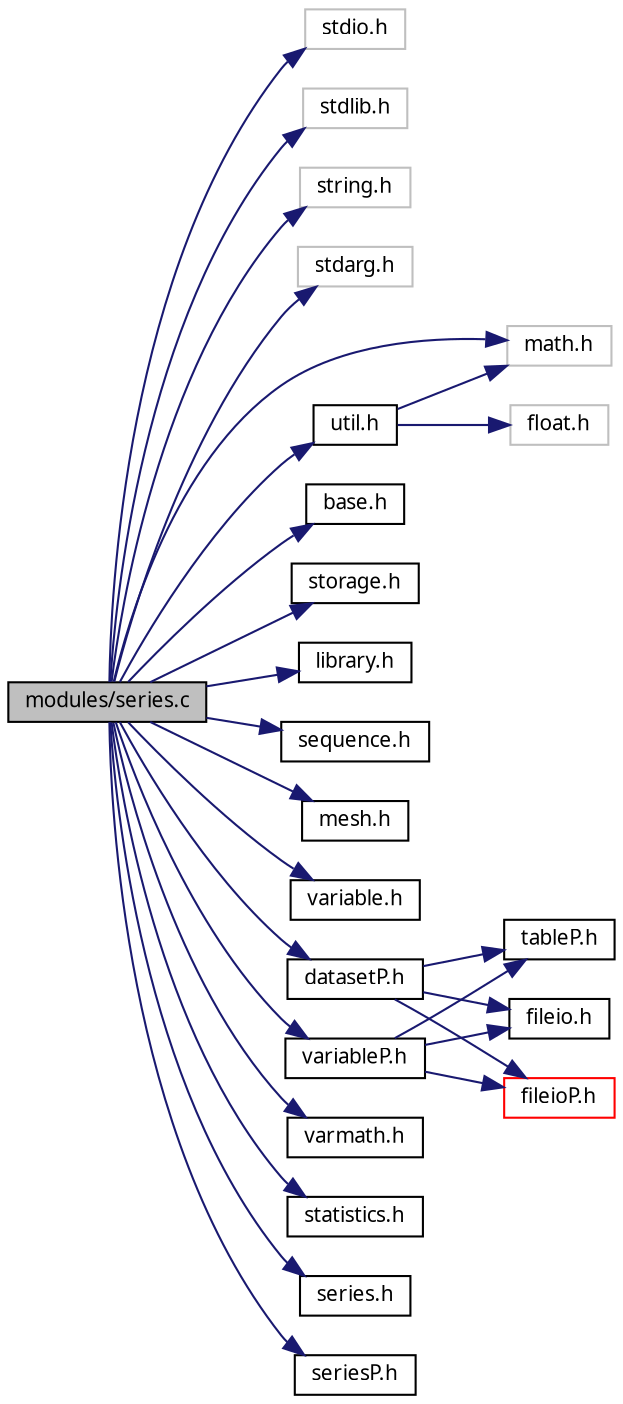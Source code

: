 digraph G
{
  edge [fontname="FreeSans.ttf",fontsize=10,labelfontname="FreeSans.ttf",labelfontsize=10];
  node [fontname="FreeSans.ttf",fontsize=10,shape=record];
  rankdir=LR;
  Node1 [label="modules/series.c",height=0.2,width=0.4,color="black", fillcolor="grey75", style="filled" fontcolor="black"];
  Node1 -> Node2 [color="midnightblue",fontsize=10,style="solid",fontname="FreeSans.ttf"];
  Node2 [label="stdio.h",height=0.2,width=0.4,color="grey75", fillcolor="white", style="filled"];
  Node1 -> Node3 [color="midnightblue",fontsize=10,style="solid",fontname="FreeSans.ttf"];
  Node3 [label="stdlib.h",height=0.2,width=0.4,color="grey75", fillcolor="white", style="filled"];
  Node1 -> Node4 [color="midnightblue",fontsize=10,style="solid",fontname="FreeSans.ttf"];
  Node4 [label="string.h",height=0.2,width=0.4,color="grey75", fillcolor="white", style="filled"];
  Node1 -> Node5 [color="midnightblue",fontsize=10,style="solid",fontname="FreeSans.ttf"];
  Node5 [label="stdarg.h",height=0.2,width=0.4,color="grey75", fillcolor="white", style="filled"];
  Node1 -> Node6 [color="midnightblue",fontsize=10,style="solid",fontname="FreeSans.ttf"];
  Node6 [label="math.h",height=0.2,width=0.4,color="grey75", fillcolor="white", style="filled"];
  Node1 -> Node7 [color="midnightblue",fontsize=10,style="solid",fontname="FreeSans.ttf"];
  Node7 [label="base.h",height=0.2,width=0.4,color="black", fillcolor="white", style="filled",URL="$base_8h.html"];
  Node1 -> Node8 [color="midnightblue",fontsize=10,style="solid",fontname="FreeSans.ttf"];
  Node8 [label="storage.h",height=0.2,width=0.4,color="black", fillcolor="white", style="filled",URL="$storage_8h.html"];
  Node1 -> Node9 [color="midnightblue",fontsize=10,style="solid",fontname="FreeSans.ttf"];
  Node9 [label="library.h",height=0.2,width=0.4,color="black", fillcolor="white", style="filled",URL="$library_8h.html"];
  Node1 -> Node10 [color="midnightblue",fontsize=10,style="solid",fontname="FreeSans.ttf"];
  Node10 [label="sequence.h",height=0.2,width=0.4,color="black", fillcolor="white", style="filled",URL="$sequence_8h.html"];
  Node1 -> Node11 [color="midnightblue",fontsize=10,style="solid",fontname="FreeSans.ttf"];
  Node11 [label="mesh.h",height=0.2,width=0.4,color="black", fillcolor="white", style="filled",URL="$mesh_8h.html"];
  Node1 -> Node12 [color="midnightblue",fontsize=10,style="solid",fontname="FreeSans.ttf"];
  Node12 [label="variable.h",height=0.2,width=0.4,color="black", fillcolor="white", style="filled",URL="$variable_8h.html"];
  Node1 -> Node13 [color="midnightblue",fontsize=10,style="solid",fontname="FreeSans.ttf"];
  Node13 [label="datasetP.h",height=0.2,width=0.4,color="black", fillcolor="white", style="filled",URL="$datasetP_8h.html"];
  Node13 -> Node14 [color="midnightblue",fontsize=10,style="solid",fontname="FreeSans.ttf"];
  Node14 [label="tableP.h",height=0.2,width=0.4,color="black", fillcolor="white", style="filled",URL="$tableP_8h.html"];
  Node13 -> Node15 [color="midnightblue",fontsize=10,style="solid",fontname="FreeSans.ttf"];
  Node15 [label="fileio.h",height=0.2,width=0.4,color="black", fillcolor="white", style="filled",URL="$fileio_8h.html"];
  Node13 -> Node16 [color="midnightblue",fontsize=10,style="solid",fontname="FreeSans.ttf"];
  Node16 [label="fileioP.h",height=0.2,width=0.4,color="red", fillcolor="white", style="filled",URL="$fileioP_8h.html"];
  Node1 -> Node17 [color="midnightblue",fontsize=10,style="solid",fontname="FreeSans.ttf"];
  Node17 [label="variableP.h",height=0.2,width=0.4,color="black", fillcolor="white", style="filled",URL="$variableP_8h.html"];
  Node17 -> Node14 [color="midnightblue",fontsize=10,style="solid",fontname="FreeSans.ttf"];
  Node17 -> Node15 [color="midnightblue",fontsize=10,style="solid",fontname="FreeSans.ttf"];
  Node17 -> Node16 [color="midnightblue",fontsize=10,style="solid",fontname="FreeSans.ttf"];
  Node1 -> Node18 [color="midnightblue",fontsize=10,style="solid",fontname="FreeSans.ttf"];
  Node18 [label="util.h",height=0.2,width=0.4,color="black", fillcolor="white", style="filled",URL="$util_8h.html"];
  Node18 -> Node6 [color="midnightblue",fontsize=10,style="solid",fontname="FreeSans.ttf"];
  Node18 -> Node19 [color="midnightblue",fontsize=10,style="solid",fontname="FreeSans.ttf"];
  Node19 [label="float.h",height=0.2,width=0.4,color="grey75", fillcolor="white", style="filled"];
  Node1 -> Node20 [color="midnightblue",fontsize=10,style="solid",fontname="FreeSans.ttf"];
  Node20 [label="varmath.h",height=0.2,width=0.4,color="black", fillcolor="white", style="filled",URL="$varmath_8h.html"];
  Node1 -> Node21 [color="midnightblue",fontsize=10,style="solid",fontname="FreeSans.ttf"];
  Node21 [label="statistics.h",height=0.2,width=0.4,color="black", fillcolor="white", style="filled",URL="$statistics_8h.html"];
  Node1 -> Node22 [color="midnightblue",fontsize=10,style="solid",fontname="FreeSans.ttf"];
  Node22 [label="series.h",height=0.2,width=0.4,color="black", fillcolor="white", style="filled",URL="$series_8h.html"];
  Node1 -> Node23 [color="midnightblue",fontsize=10,style="solid",fontname="FreeSans.ttf"];
  Node23 [label="seriesP.h",height=0.2,width=0.4,color="black", fillcolor="white", style="filled",URL="$seriesP_8h.html"];
}
